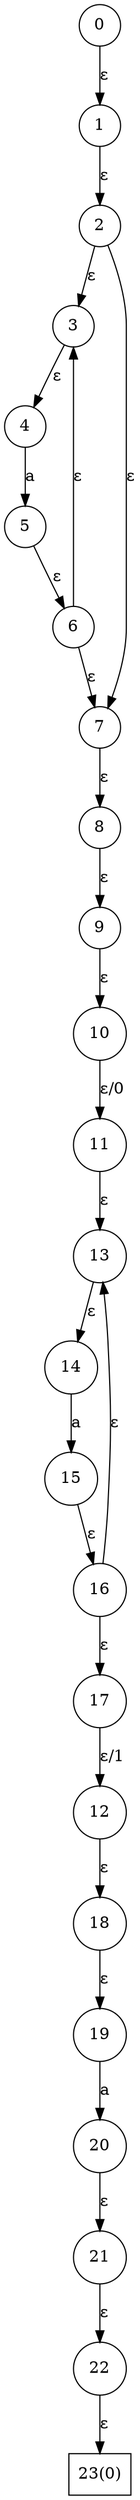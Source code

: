 digraph a_star_capture {	0 -> 1[label="ε"]
	1 -> 2[label="ε"]
	2 -> 3[label="ε"]
	2 -> 7[label="ε"]
	3 -> 4[label="ε"]
	4 -> 5[label="a"]
	5 -> 6[label="ε"]
	6 -> 3[label="ε"]
	6 -> 7[label="ε"]
	7 -> 8[label="ε"]
	8 -> 9[label="ε"]
	9 -> 10[label="ε"]
	10 -> 11[label="ε/0"]
	11 -> 13[label="ε"]
	12 -> 18[label="ε"]
	13 -> 14[label="ε"]
	14 -> 15[label="a"]
	15 -> 16[label="ε"]
	16 -> 13[label="ε"]
	16 -> 17[label="ε"]
	17 -> 12[label="ε/1"]
	18 -> 19[label="ε"]
	19 -> 20[label="a"]
	20 -> 21[label="ε"]
	21 -> 22[label="ε"]
	22 -> 23[label="ε"]0[shape=circle,label=0]
1[shape=circle,label=1]
2[shape=circle,label=2]
3[shape=circle,label=3]
4[shape=circle,label=4]
5[shape=circle,label=5]
6[shape=circle,label=6]
7[shape=circle,label=7]
8[shape=circle,label=8]
9[shape=circle,label=9]
10[shape=circle,label=10]
11[shape=circle,label=11]
12[shape=circle,label=12]
13[shape=circle,label=13]
14[shape=circle,label=14]
15[shape=circle,label=15]
16[shape=circle,label=16]
17[shape=circle,label=17]
18[shape=circle,label=18]
19[shape=circle,label=19]
20[shape=circle,label=20]
21[shape=circle,label=21]
22[shape=circle,label=22]
23[shape=box,label="23(0)"]}
